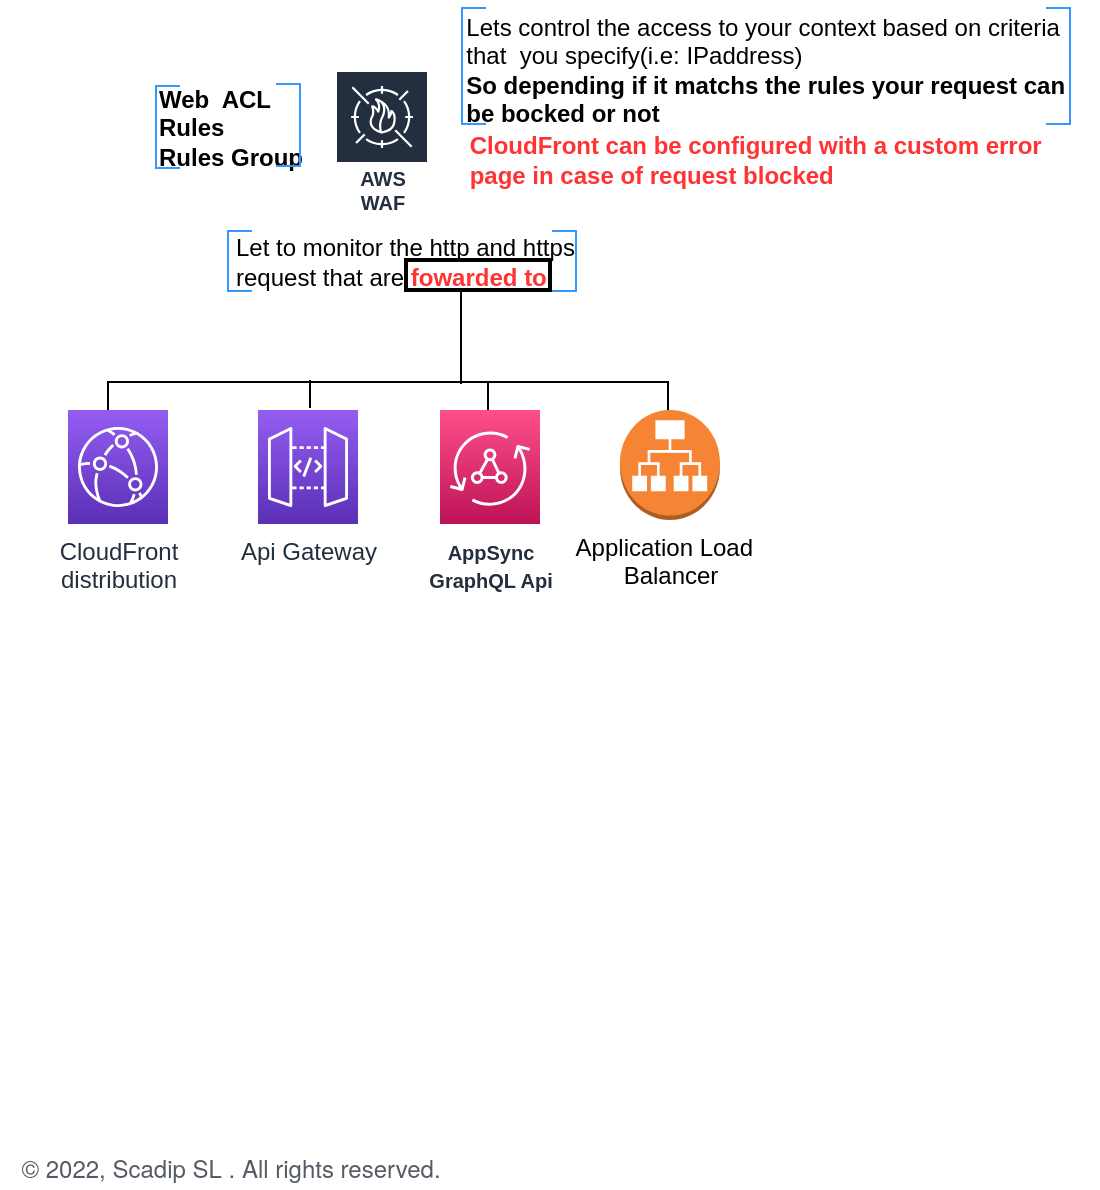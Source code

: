 <mxfile version="20.0.4" type="github">
  <diagram id="TGUJG3q0h4wug02qJyAX" name="Page-1">
    <mxGraphModel dx="1204" dy="539" grid="1" gridSize="10" guides="1" tooltips="1" connect="1" arrows="1" fold="1" page="1" pageScale="1" pageWidth="583" pageHeight="827" math="0" shadow="0">
      <root>
        <mxCell id="0" />
        <mxCell id="1" parent="0" />
        <mxCell id="OdlJfJ64PCM52wQeaOQS-1" value="AWS WAF" style="sketch=0;outlineConnect=0;fontColor=#232F3E;gradientColor=none;strokeColor=#ffffff;fillColor=#232F3E;dashed=0;verticalLabelPosition=middle;verticalAlign=bottom;align=center;html=1;whiteSpace=wrap;fontSize=10;fontStyle=1;spacing=3;shape=mxgraph.aws4.productIcon;prIcon=mxgraph.aws4.waf;" parent="1" vertex="1">
          <mxGeometry x="182.5" y="101" width="47" height="76" as="geometry" />
        </mxCell>
        <mxCell id="OdlJfJ64PCM52wQeaOQS-2" value="Let to monitor the http and https &lt;br&gt;request that are &lt;b&gt;&lt;font color=&quot;#ff3333&quot;&gt;fowarded to&lt;/font&gt;&lt;/b&gt;&amp;nbsp;" style="text;html=1;align=left;verticalAlign=middle;resizable=0;points=[];autosize=1;strokeColor=none;fillColor=none;" parent="1" vertex="1">
          <mxGeometry x="130.5" y="177" width="190" height="40" as="geometry" />
        </mxCell>
        <mxCell id="OdlJfJ64PCM52wQeaOQS-3" value="" style="strokeWidth=1;html=1;shape=mxgraph.flowchart.annotation_1;align=left;pointerEvents=1;fontColor=#000033;fillColor=none;strokeColor=#3399FF;" parent="1" vertex="1">
          <mxGeometry x="129" y="181.5" width="12" height="30" as="geometry" />
        </mxCell>
        <mxCell id="OdlJfJ64PCM52wQeaOQS-4" value="" style="strokeWidth=1;html=1;shape=mxgraph.flowchart.annotation_1;align=left;pointerEvents=1;fontColor=#000033;fillColor=none;direction=west;strokeColor=#3399FF;" parent="1" vertex="1">
          <mxGeometry x="291" y="181.5" width="12" height="30" as="geometry" />
        </mxCell>
        <mxCell id="OdlJfJ64PCM52wQeaOQS-5" value="" style="strokeWidth=1;html=1;shape=mxgraph.flowchart.annotation_1;align=left;pointerEvents=1;direction=south;" parent="1" vertex="1">
          <mxGeometry x="69" y="257" width="280" height="15" as="geometry" />
        </mxCell>
        <mxCell id="OdlJfJ64PCM52wQeaOQS-6" value="&lt;font style=&quot;font-size: 10px;&quot;&gt;&lt;b&gt;AppSync&lt;br&gt;GraphQL Api&lt;/b&gt;&lt;/font&gt;" style="sketch=0;points=[[0,0,0],[0.25,0,0],[0.5,0,0],[0.75,0,0],[1,0,0],[0,1,0],[0.25,1,0],[0.5,1,0],[0.75,1,0],[1,1,0],[0,0.25,0],[0,0.5,0],[0,0.75,0],[1,0.25,0],[1,0.5,0],[1,0.75,0]];outlineConnect=0;fontColor=#232F3E;gradientColor=#FF4F8B;gradientDirection=north;fillColor=#BC1356;strokeColor=#ffffff;dashed=0;verticalLabelPosition=bottom;verticalAlign=top;align=center;html=1;fontSize=12;fontStyle=0;shape=mxgraph.aws4.resourceIcon;resIcon=mxgraph.aws4.appsync;" parent="1" vertex="1">
          <mxGeometry x="235" y="271" width="50" height="57" as="geometry" />
        </mxCell>
        <mxCell id="OdlJfJ64PCM52wQeaOQS-10" value="CloudFront&lt;br&gt;distribution" style="sketch=0;points=[[0,0,0],[0.25,0,0],[0.5,0,0],[0.75,0,0],[1,0,0],[0,1,0],[0.25,1,0],[0.5,1,0],[0.75,1,0],[1,1,0],[0,0.25,0],[0,0.5,0],[0,0.75,0],[1,0.25,0],[1,0.5,0],[1,0.75,0]];outlineConnect=0;fontColor=#232F3E;gradientColor=#945DF2;gradientDirection=north;fillColor=#5A30B5;strokeColor=#ffffff;dashed=0;verticalLabelPosition=bottom;verticalAlign=top;align=center;html=1;fontSize=12;fontStyle=0;shape=mxgraph.aws4.resourceIcon;resIcon=mxgraph.aws4.cloudfront;" parent="1" vertex="1">
          <mxGeometry x="49" y="271" width="50" height="57" as="geometry" />
        </mxCell>
        <mxCell id="OdlJfJ64PCM52wQeaOQS-11" value="Api Gateway" style="sketch=0;points=[[0,0,0],[0.25,0,0],[0.5,0,0],[0.75,0,0],[1,0,0],[0,1,0],[0.25,1,0],[0.5,1,0],[0.75,1,0],[1,1,0],[0,0.25,0],[0,0.5,0],[0,0.75,0],[1,0.25,0],[1,0.5,0],[1,0.75,0]];outlineConnect=0;fontColor=#232F3E;gradientColor=#945DF2;gradientDirection=north;fillColor=#5A30B5;strokeColor=#ffffff;dashed=0;verticalLabelPosition=bottom;verticalAlign=top;align=center;html=1;fontSize=12;fontStyle=0;shape=mxgraph.aws4.resourceIcon;resIcon=mxgraph.aws4.api_gateway;" parent="1" vertex="1">
          <mxGeometry x="144" y="271" width="50" height="57" as="geometry" />
        </mxCell>
        <mxCell id="OdlJfJ64PCM52wQeaOQS-12" value="&lt;font color=&quot;#000000&quot; style=&quot;font-size: 12px;&quot;&gt;Application Load&amp;nbsp;&amp;nbsp;&lt;br&gt;Balancer&lt;/font&gt;" style="outlineConnect=0;dashed=0;verticalLabelPosition=bottom;verticalAlign=top;align=center;html=1;shape=mxgraph.aws3.application_load_balancer;fillColor=#F58534;gradientColor=none;fontSize=10;fontColor=#FF3333;" parent="1" vertex="1">
          <mxGeometry x="325" y="271" width="50" height="55" as="geometry" />
        </mxCell>
        <mxCell id="OdlJfJ64PCM52wQeaOQS-13" value="" style="endArrow=none;html=1;rounded=0;" parent="1" edge="1">
          <mxGeometry width="50" height="50" relative="1" as="geometry">
            <mxPoint x="170" y="270" as="sourcePoint" />
            <mxPoint x="170" y="256" as="targetPoint" />
          </mxGeometry>
        </mxCell>
        <mxCell id="OdlJfJ64PCM52wQeaOQS-14" value="" style="endArrow=none;html=1;rounded=0;" parent="1" edge="1">
          <mxGeometry width="50" height="50" relative="1" as="geometry">
            <mxPoint x="259" y="271" as="sourcePoint" />
            <mxPoint x="259" y="257" as="targetPoint" />
          </mxGeometry>
        </mxCell>
        <mxCell id="OdlJfJ64PCM52wQeaOQS-15" value="" style="rounded=0;whiteSpace=wrap;html=1;fontSize=12;fontColor=#000000;fillColor=none;strokeWidth=2;" parent="1" vertex="1">
          <mxGeometry x="218" y="196" width="72" height="15" as="geometry" />
        </mxCell>
        <mxCell id="OdlJfJ64PCM52wQeaOQS-16" value="" style="endArrow=none;html=1;rounded=0;fontSize=12;fontColor=#000000;" parent="1" edge="1">
          <mxGeometry width="50" height="50" relative="1" as="geometry">
            <mxPoint x="245.5" y="258" as="sourcePoint" />
            <mxPoint x="245.5" y="212" as="targetPoint" />
          </mxGeometry>
        </mxCell>
        <mxCell id="OdlJfJ64PCM52wQeaOQS-17" value="&lt;div style=&quot;text-align: left;&quot;&gt;&lt;span style=&quot;background-color: initial;&quot;&gt;Lets control the access to your context based on criteria&amp;nbsp;&lt;/span&gt;&lt;/div&gt;&lt;div style=&quot;text-align: left;&quot;&gt;&lt;span style=&quot;background-color: initial;&quot;&gt;that&amp;nbsp; you specify(i.e: IPaddress)&lt;/span&gt;&lt;/div&gt;&lt;div style=&quot;text-align: left;&quot;&gt;&lt;span style=&quot;background-color: initial;&quot;&gt;&lt;b&gt;So depending if it matchs the rules your request can&amp;nbsp;&lt;/b&gt;&lt;/span&gt;&lt;/div&gt;&lt;div style=&quot;text-align: left;&quot;&gt;&lt;span style=&quot;background-color: initial;&quot;&gt;&lt;b&gt;be bocked or not&lt;/b&gt;&lt;/span&gt;&lt;/div&gt;" style="text;html=1;align=center;verticalAlign=middle;resizable=0;points=[];autosize=1;strokeColor=none;fillColor=none;fontSize=12;fontColor=#000000;" parent="1" vertex="1">
          <mxGeometry x="234" y="66" width="330" height="70" as="geometry" />
        </mxCell>
        <mxCell id="OdlJfJ64PCM52wQeaOQS-18" value="&lt;div style=&quot;text-align: left;&quot;&gt;&lt;span style=&quot;color: rgb(0, 0, 0); background-color: initial;&quot;&gt;&lt;b&gt;Web&amp;nbsp; ACL&lt;/b&gt;&lt;/span&gt;&lt;/div&gt;&lt;font color=&quot;#000000&quot;&gt;&lt;b&gt;&lt;div style=&quot;text-align: left;&quot;&gt;&lt;span style=&quot;background-color: initial;&quot;&gt;Rules&lt;/span&gt;&lt;/div&gt;&lt;div style=&quot;text-align: left;&quot;&gt;&lt;span style=&quot;background-color: initial;&quot;&gt;Rules Group&lt;/span&gt;&lt;/div&gt;&lt;/b&gt;&lt;/font&gt;" style="text;html=1;align=center;verticalAlign=middle;resizable=0;points=[];autosize=1;strokeColor=none;fillColor=none;fontSize=12;fontColor=#FF3333;" parent="1" vertex="1">
          <mxGeometry x="80" y="100" width="100" height="60" as="geometry" />
        </mxCell>
        <mxCell id="OdlJfJ64PCM52wQeaOQS-21" value="" style="strokeWidth=1;html=1;shape=mxgraph.flowchart.annotation_1;align=left;pointerEvents=1;fontColor=#000033;fillColor=none;strokeColor=#3399FF;" parent="1" vertex="1">
          <mxGeometry x="93" y="109" width="12" height="41" as="geometry" />
        </mxCell>
        <mxCell id="OdlJfJ64PCM52wQeaOQS-22" value="" style="strokeWidth=1;html=1;shape=mxgraph.flowchart.annotation_1;align=left;pointerEvents=1;fontColor=#000033;fillColor=none;direction=west;strokeColor=#3399FF;" parent="1" vertex="1">
          <mxGeometry x="153" y="108" width="12" height="41" as="geometry" />
        </mxCell>
        <mxCell id="OdlJfJ64PCM52wQeaOQS-24" value="" style="strokeWidth=1;html=1;shape=mxgraph.flowchart.annotation_1;align=left;pointerEvents=1;fontColor=#000033;fillColor=none;strokeColor=#3399FF;" parent="1" vertex="1">
          <mxGeometry x="246" y="70" width="12" height="58" as="geometry" />
        </mxCell>
        <mxCell id="OdlJfJ64PCM52wQeaOQS-25" value="" style="strokeWidth=1;html=1;shape=mxgraph.flowchart.annotation_1;align=left;pointerEvents=1;fontColor=#000033;fillColor=none;direction=west;strokeColor=#3399FF;" parent="1" vertex="1">
          <mxGeometry x="538" y="70" width="12" height="58" as="geometry" />
        </mxCell>
        <mxCell id="OdlJfJ64PCM52wQeaOQS-26" value="&lt;div style=&quot;text-align: left;&quot;&gt;&lt;span style=&quot;background-color: initial;&quot;&gt;&lt;b&gt;&lt;font color=&quot;#ff3333&quot;&gt;CloudFront can be configured with a custom error&amp;nbsp;&lt;/font&gt;&lt;/b&gt;&lt;/span&gt;&lt;/div&gt;&lt;div style=&quot;text-align: left;&quot;&gt;&lt;span style=&quot;background-color: initial;&quot;&gt;&lt;b&gt;&lt;font color=&quot;#ff3333&quot;&gt;page in case of&amp;nbsp;&lt;/font&gt;&lt;/b&gt;&lt;/span&gt;&lt;b style=&quot;background-color: initial;&quot;&gt;&lt;font color=&quot;#ff3333&quot;&gt;request blocked&lt;/font&gt;&lt;/b&gt;&lt;span style=&quot;background-color: initial;&quot;&gt;&amp;nbsp;&lt;/span&gt;&lt;/div&gt;" style="text;html=1;align=center;verticalAlign=middle;resizable=0;points=[];autosize=1;strokeColor=none;fillColor=none;fontSize=12;fontColor=#000000;" parent="1" vertex="1">
          <mxGeometry x="239" y="126" width="310" height="40" as="geometry" />
        </mxCell>
        <mxCell id="OdlJfJ64PCM52wQeaOQS-28" value="&lt;span style=&quot;color: rgb(84, 91, 100); font-family: &amp;quot;Amazon Ember&amp;quot;, &amp;quot;Helvetica Neue&amp;quot;, Roboto, Arial, sans-serif; text-align: start; background-color: rgb(255, 255, 255);&quot;&gt;© 2022, Scadip SL&amp;nbsp;&lt;/span&gt;&lt;span style=&quot;color: rgb(84, 91, 100); font-family: &amp;quot;Amazon Ember&amp;quot;, &amp;quot;Helvetica Neue&amp;quot;, Roboto, Arial, sans-serif; text-align: start; background-color: rgb(255, 255, 255);&quot;&gt;. All rights reserved.&lt;/span&gt;" style="text;html=1;align=center;verticalAlign=middle;resizable=0;points=[];autosize=1;strokeColor=none;fillColor=none;fontSize=12;" parent="1" vertex="1">
          <mxGeometry x="15" y="640" width="230" height="20" as="geometry" />
        </mxCell>
      </root>
    </mxGraphModel>
  </diagram>
</mxfile>
